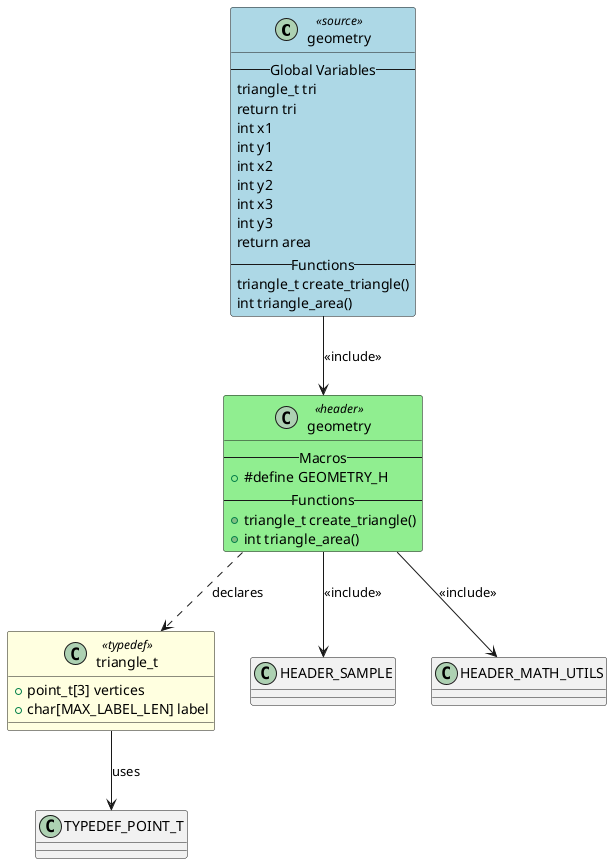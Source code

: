 @startuml geometry

class "geometry" as GEOMETRY <<source>> #LightBlue
{
    -- Global Variables --
    triangle_t tri
    return tri
    int x1
    int y1
    int x2
    int y2
    int x3
    int y3
    return area
    -- Functions --
    triangle_t create_triangle()
    int triangle_area()
}

class "geometry" as HEADER_GEOMETRY <<header>> #LightGreen
{
    -- Macros --
    + #define GEOMETRY_H
    -- Functions --
    + triangle_t create_triangle()
    + int triangle_area()
}

class "triangle_t" as TYPEDEF_TRIANGLE_T <<typedef>> #LightYellow
{
    + point_t[3] vertices
    + char[MAX_LABEL_LEN] label
}

HEADER_GEOMETRY --> HEADER_SAMPLE : <<include>>
HEADER_GEOMETRY --> HEADER_MATH_UTILS : <<include>>
GEOMETRY --> HEADER_GEOMETRY : <<include>>
HEADER_GEOMETRY ..> TYPEDEF_TRIANGLE_T : declares
TYPEDEF_TRIANGLE_T --> TYPEDEF_POINT_T : uses

@enduml
